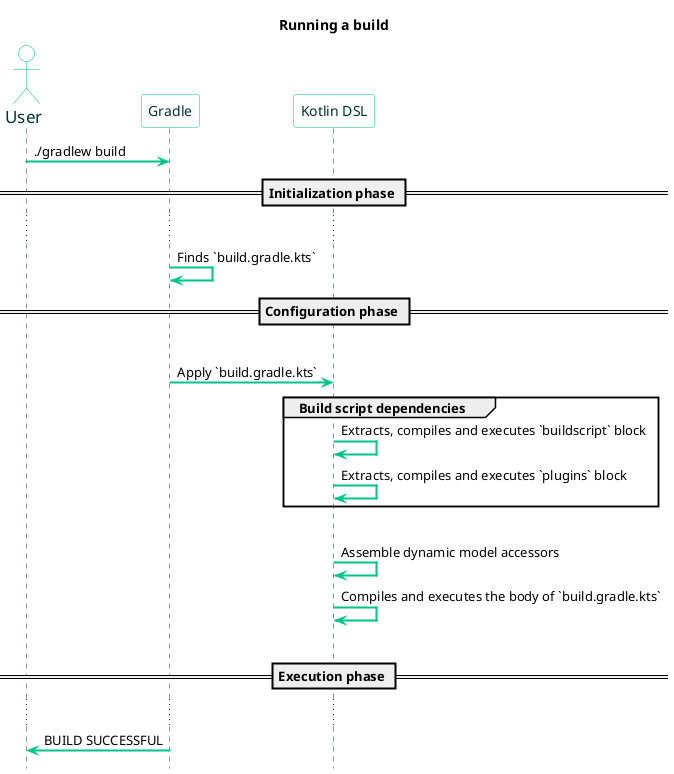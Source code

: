 @startuml
skinparam sequence {
    ArrowThickness 2
    ArrowColor #00C489

	ParticipantBorderColor #00C489
	ParticipantBackgroundColor White
	ParticipantFontColor #02303A

    ActorBorderColor #00C489
	ActorBackgroundColor White
	ActorFontColor #02303A
	ActorFontSize 17

	LifeLineBorderColor #02303A
}

title Running a build
hide footbox

actor User as U
participant Gradle as G
participant "Kotlin DSL" as K

U -> G: ./gradlew build

== Initialization phase ==

...

G -> G: Finds `build.gradle.kts`
== Configuration phase ==

|||
G -> K: Apply `build.gradle.kts`
group Build script dependencies
    K -> K: Extracts, compiles and executes `buildscript` block
    K -> K: Extracts, compiles and executes `plugins` block
end
|||
K -> K: Assemble dynamic model accessors
K -> K: Compiles and executes the body of `build.gradle.kts`
|||

== Execution phase ==

...

G -> U: BUILD SUCCESSFUL

@enduml
